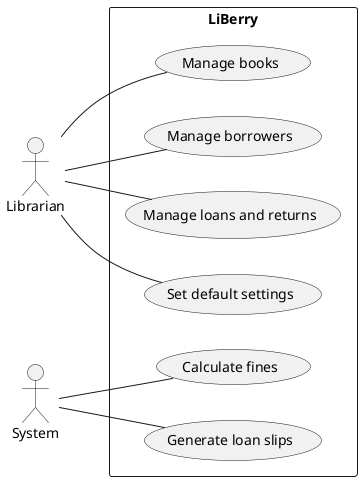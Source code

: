 @startuml
left to right direction
skinparam packageStyle rectangle
actor Librarian
actor System
rectangle LiBerry {
    Librarian -- (Manage books)
    Librarian -- (Manage borrowers)
    Librarian -- (Manage loans and returns)
    Librarian -- (Set default settings)
    System -- (Calculate fines)
    System -- (Generate loan slips)
}
@enduml
